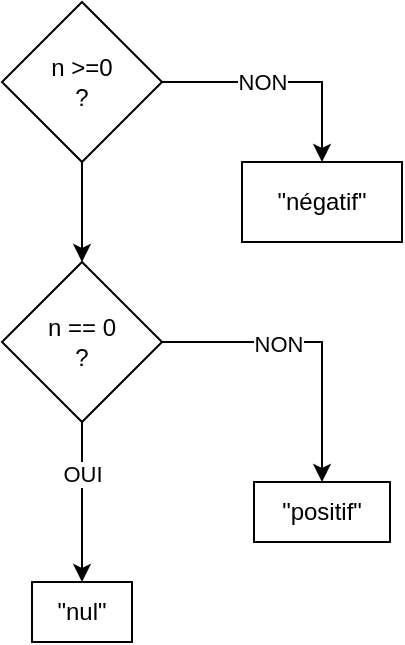 <mxfile version="15.8.7" type="device"><diagram id="5Uz8xxZzpqqM8qEUwQCg" name="Page-1"><mxGraphModel dx="760" dy="479" grid="1" gridSize="10" guides="1" tooltips="1" connect="1" arrows="1" fold="1" page="1" pageScale="1" pageWidth="583" pageHeight="827" math="0" shadow="0"><root><mxCell id="0"/><mxCell id="1" parent="0"/><mxCell id="5KB1fX3pjZRvgc6VrFx0-2" style="edgeStyle=orthogonalEdgeStyle;rounded=0;orthogonalLoop=1;jettySize=auto;html=1;entryX=0.5;entryY=0;entryDx=0;entryDy=0;" edge="1" parent="1" source="5KB1fX3pjZRvgc6VrFx0-1" target="5KB1fX3pjZRvgc6VrFx0-5"><mxGeometry relative="1" as="geometry"><mxPoint x="190" y="260" as="targetPoint"/></mxGeometry></mxCell><mxCell id="5KB1fX3pjZRvgc6VrFx0-4" value="NON" style="edgeLabel;html=1;align=center;verticalAlign=middle;resizable=0;points=[];" vertex="1" connectable="0" parent="5KB1fX3pjZRvgc6VrFx0-2"><mxGeometry x="-0.173" relative="1" as="geometry"><mxPoint as="offset"/></mxGeometry></mxCell><mxCell id="5KB1fX3pjZRvgc6VrFx0-9" value="" style="edgeStyle=orthogonalEdgeStyle;rounded=0;orthogonalLoop=1;jettySize=auto;html=1;exitX=0.5;exitY=1;exitDx=0;exitDy=0;entryX=0.5;entryY=0;entryDx=0;entryDy=0;" edge="1" parent="1" source="5KB1fX3pjZRvgc6VrFx0-1" target="5KB1fX3pjZRvgc6VrFx0-8"><mxGeometry relative="1" as="geometry"><mxPoint x="-30.034" y="200.034" as="sourcePoint"/><mxPoint x="-40" y="300" as="targetPoint"/><Array as="points"><mxPoint x="90" y="190"/><mxPoint x="90" y="190"/></Array></mxGeometry></mxCell><mxCell id="5KB1fX3pjZRvgc6VrFx0-1" value="n &amp;gt;=0&lt;br&gt;?" style="rhombus;whiteSpace=wrap;html=1;" vertex="1" parent="1"><mxGeometry x="50" y="70" width="80" height="80" as="geometry"/></mxCell><mxCell id="5KB1fX3pjZRvgc6VrFx0-5" value="&quot;négatif&quot;" style="rounded=0;whiteSpace=wrap;html=1;" vertex="1" parent="1"><mxGeometry x="170" y="150" width="80" height="40" as="geometry"/></mxCell><mxCell id="5KB1fX3pjZRvgc6VrFx0-10" style="edgeStyle=orthogonalEdgeStyle;rounded=0;orthogonalLoop=1;jettySize=auto;html=1;entryX=0.5;entryY=0;entryDx=0;entryDy=0;" edge="1" parent="1" source="5KB1fX3pjZRvgc6VrFx0-8" target="5KB1fX3pjZRvgc6VrFx0-12"><mxGeometry relative="1" as="geometry"><mxPoint x="470" y="140" as="targetPoint"/></mxGeometry></mxCell><mxCell id="5KB1fX3pjZRvgc6VrFx0-11" value="OUI" style="edgeLabel;html=1;align=center;verticalAlign=middle;resizable=0;points=[];" vertex="1" connectable="0" parent="5KB1fX3pjZRvgc6VrFx0-10"><mxGeometry x="-0.358" relative="1" as="geometry"><mxPoint as="offset"/></mxGeometry></mxCell><mxCell id="5KB1fX3pjZRvgc6VrFx0-15" value="" style="edgeStyle=orthogonalEdgeStyle;rounded=0;orthogonalLoop=1;jettySize=auto;html=1;" edge="1" parent="1" source="5KB1fX3pjZRvgc6VrFx0-8" target="5KB1fX3pjZRvgc6VrFx0-14"><mxGeometry relative="1" as="geometry"/></mxCell><mxCell id="5KB1fX3pjZRvgc6VrFx0-16" value="NON" style="edgeLabel;html=1;align=center;verticalAlign=middle;resizable=0;points=[];" vertex="1" connectable="0" parent="5KB1fX3pjZRvgc6VrFx0-15"><mxGeometry x="-0.227" y="-1" relative="1" as="geometry"><mxPoint as="offset"/></mxGeometry></mxCell><mxCell id="5KB1fX3pjZRvgc6VrFx0-8" value="n == 0&lt;br&gt;?" style="rhombus;whiteSpace=wrap;html=1;" vertex="1" parent="1"><mxGeometry x="50" y="200" width="80" height="80" as="geometry"/></mxCell><mxCell id="5KB1fX3pjZRvgc6VrFx0-12" value="&quot;nul&quot;" style="rounded=0;whiteSpace=wrap;html=1;" vertex="1" parent="1"><mxGeometry x="65" y="360" width="50" height="30" as="geometry"/></mxCell><mxCell id="5KB1fX3pjZRvgc6VrFx0-14" value="&quot;positif&quot;" style="whiteSpace=wrap;html=1;" vertex="1" parent="1"><mxGeometry x="176" y="310" width="68" height="30" as="geometry"/></mxCell></root></mxGraphModel></diagram></mxfile>
